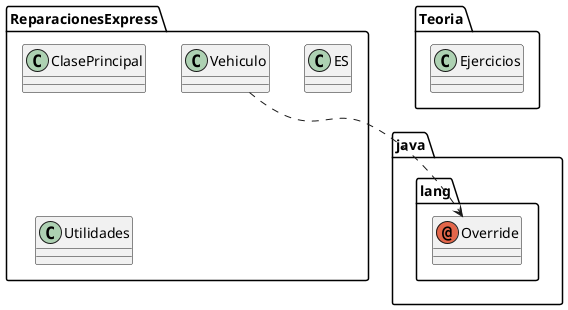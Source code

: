 @startuml
annotation java.lang.Override
class ReparacionesExpress.ClasePrincipal
class ReparacionesExpress.ES
class ReparacionesExpress.Utilidades
class ReparacionesExpress.Vehiculo
class Teoria.Ejercicios
ReparacionesExpress.Vehiculo ..> java.lang.Override
@enduml